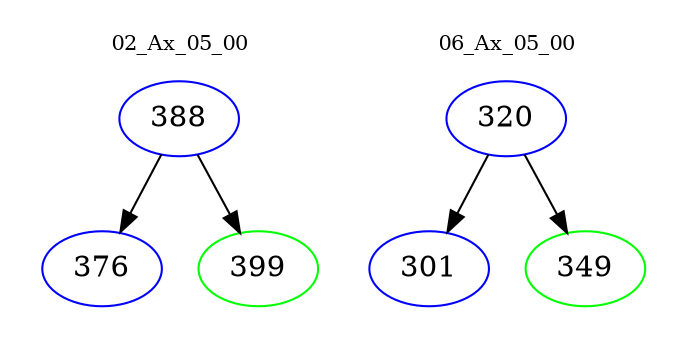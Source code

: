 digraph{
subgraph cluster_0 {
color = white
label = "02_Ax_05_00";
fontsize=10;
T0_388 [label="388", color="blue"]
T0_388 -> T0_376 [color="black"]
T0_376 [label="376", color="blue"]
T0_388 -> T0_399 [color="black"]
T0_399 [label="399", color="green"]
}
subgraph cluster_1 {
color = white
label = "06_Ax_05_00";
fontsize=10;
T1_320 [label="320", color="blue"]
T1_320 -> T1_301 [color="black"]
T1_301 [label="301", color="blue"]
T1_320 -> T1_349 [color="black"]
T1_349 [label="349", color="green"]
}
}
